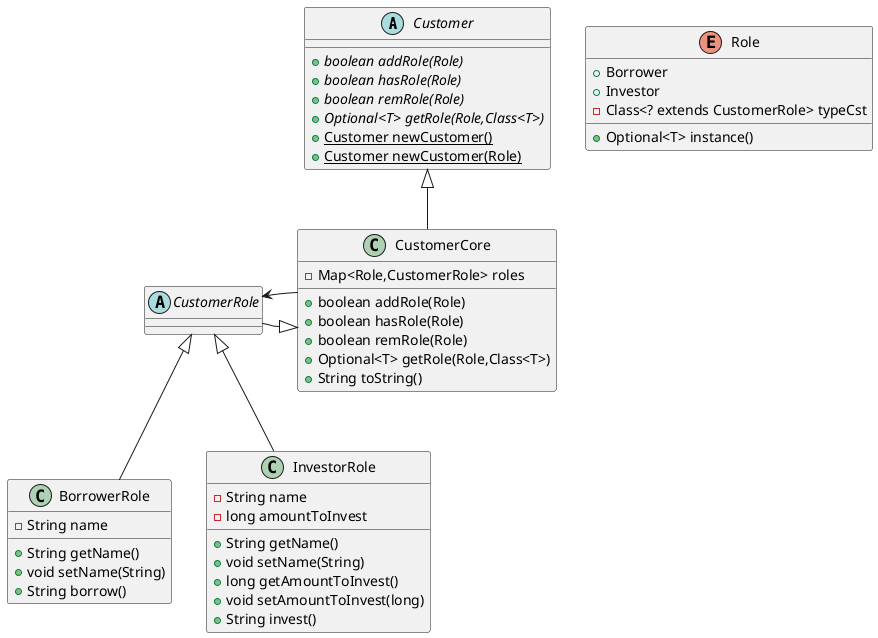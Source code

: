 @startuml
abstract class Customer {
+ {abstract}boolean addRole(Role)
+ {abstract}boolean hasRole(Role)
+ {abstract}boolean remRole(Role)
+ {abstract}Optional<T> getRole(Role,Class<T>)
+ {static} Customer newCustomer()
+ {static} Customer newCustomer(Role)
}
class BorrowerRole {
- String name
+ String getName()
+ void setName(String)
+ String borrow()
}
class CustomerCore {
- Map<Role,CustomerRole> roles
+ boolean addRole(Role)
+ boolean hasRole(Role)
+ boolean remRole(Role)
+ Optional<T> getRole(Role,Class<T>)
+ String toString()
}
class InvestorRole {
- String name
- long amountToInvest
+ String getName()
+ void setName(String)
+ long getAmountToInvest()
+ void setAmountToInvest(long)
+ String invest()
}
abstract class CustomerRole {
}
enum Role {
+  Borrower
+  Investor
- Class<? extends CustomerRole> typeCst
+ Optional<T> instance()
}


CustomerRole <|-- BorrowerRole
Customer <|-- CustomerCore
CustomerRole <|-- InvestorRole
CustomerCore <|-left- CustomerRole
CustomerCore -right-> CustomerRole
@enduml